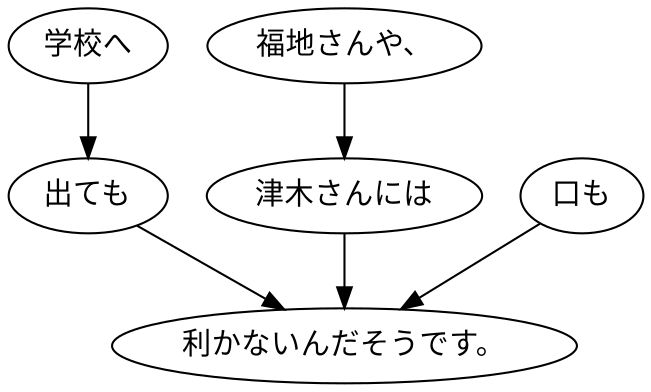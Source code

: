 digraph graph2115 {
	node0 [label="学校へ"];
	node1 [label="出ても"];
	node2 [label="福地さんや、"];
	node3 [label="津木さんには"];
	node4 [label="口も"];
	node5 [label="利かないんだそうです。"];
	node0 -> node1;
	node1 -> node5;
	node2 -> node3;
	node3 -> node5;
	node4 -> node5;
}
